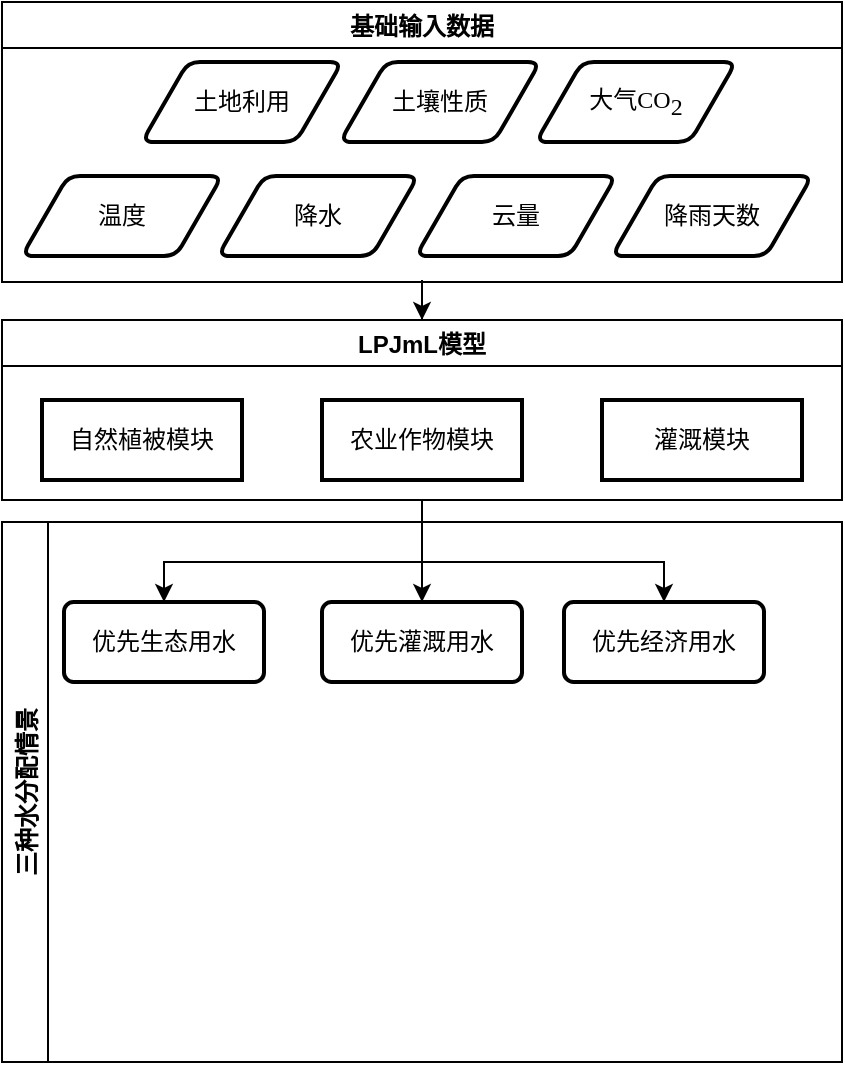<mxfile version="14.9.0" type="github">
  <diagram id="KzU6OWMET0ikFXKX8fpt" name="第 1 页">
    <mxGraphModel dx="725" dy="522" grid="1" gridSize="10" guides="1" tooltips="1" connect="1" arrows="1" fold="1" page="1" pageScale="1" pageWidth="827" pageHeight="1169" math="0" shadow="0">
      <root>
        <mxCell id="0" />
        <mxCell id="1" parent="0" />
        <mxCell id="FaUYwd_Z24W162cdU9Y5-39" style="edgeStyle=orthogonalEdgeStyle;rounded=0;orthogonalLoop=1;jettySize=auto;html=1;entryX=0.5;entryY=0;entryDx=0;entryDy=0;" edge="1" parent="1" source="FaUYwd_Z24W162cdU9Y5-18" target="FaUYwd_Z24W162cdU9Y5-26">
          <mxGeometry relative="1" as="geometry" />
        </mxCell>
        <mxCell id="FaUYwd_Z24W162cdU9Y5-18" value="基础输入数据" style="swimlane;" vertex="1" parent="1">
          <mxGeometry x="40" y="20" width="420" height="140" as="geometry" />
        </mxCell>
        <mxCell id="FaUYwd_Z24W162cdU9Y5-19" value="温度" style="shape=parallelogram;html=1;strokeWidth=2;perimeter=parallelogramPerimeter;whiteSpace=wrap;rounded=1;arcSize=12;size=0.23;" vertex="1" parent="FaUYwd_Z24W162cdU9Y5-18">
          <mxGeometry x="10" y="87" width="100" height="40" as="geometry" />
        </mxCell>
        <mxCell id="FaUYwd_Z24W162cdU9Y5-20" value="降水" style="shape=parallelogram;html=1;strokeWidth=2;perimeter=parallelogramPerimeter;whiteSpace=wrap;rounded=1;arcSize=12;size=0.23;" vertex="1" parent="FaUYwd_Z24W162cdU9Y5-18">
          <mxGeometry x="108" y="87" width="100" height="40" as="geometry" />
        </mxCell>
        <mxCell id="FaUYwd_Z24W162cdU9Y5-21" value="云量" style="shape=parallelogram;html=1;strokeWidth=2;perimeter=parallelogramPerimeter;whiteSpace=wrap;rounded=1;arcSize=12;size=0.23;" vertex="1" parent="FaUYwd_Z24W162cdU9Y5-18">
          <mxGeometry x="207" y="87" width="100" height="40" as="geometry" />
        </mxCell>
        <mxCell id="FaUYwd_Z24W162cdU9Y5-22" value="降雨天数" style="shape=parallelogram;html=1;strokeWidth=2;perimeter=parallelogramPerimeter;whiteSpace=wrap;rounded=1;arcSize=12;size=0.23;" vertex="1" parent="FaUYwd_Z24W162cdU9Y5-18">
          <mxGeometry x="305" y="87" width="100" height="40" as="geometry" />
        </mxCell>
        <mxCell id="FaUYwd_Z24W162cdU9Y5-23" value="土地利用" style="shape=parallelogram;html=1;strokeWidth=2;perimeter=parallelogramPerimeter;whiteSpace=wrap;rounded=1;arcSize=12;size=0.23;" vertex="1" parent="FaUYwd_Z24W162cdU9Y5-18">
          <mxGeometry x="70" y="30" width="100" height="40" as="geometry" />
        </mxCell>
        <mxCell id="FaUYwd_Z24W162cdU9Y5-24" value="土壤性质" style="shape=parallelogram;html=1;strokeWidth=2;perimeter=parallelogramPerimeter;whiteSpace=wrap;rounded=1;arcSize=12;size=0.23;" vertex="1" parent="FaUYwd_Z24W162cdU9Y5-18">
          <mxGeometry x="169" y="30" width="100" height="40" as="geometry" />
        </mxCell>
        <mxCell id="FaUYwd_Z24W162cdU9Y5-25" value="&lt;p style=&quot;margin-top: 0pt ; margin-bottom: 0pt ; margin-left: 0in ; text-align: left ; direction: ltr ; unicode-bidi: embed ; word-break: normal&quot;&gt;&lt;span&gt;大气&lt;/span&gt;&lt;span style=&quot;font-family: &amp;#34;calibri&amp;#34;&quot;&gt;CO&lt;/span&gt;&lt;span style=&quot;font-family: &amp;#34;calibri&amp;#34; ; vertical-align: sub&quot;&gt;2&lt;/span&gt;&lt;/p&gt;" style="shape=parallelogram;html=1;strokeWidth=2;perimeter=parallelogramPerimeter;whiteSpace=wrap;rounded=1;arcSize=12;size=0.23;" vertex="1" parent="FaUYwd_Z24W162cdU9Y5-18">
          <mxGeometry x="267" y="30" width="100" height="40" as="geometry" />
        </mxCell>
        <mxCell id="FaUYwd_Z24W162cdU9Y5-40" style="edgeStyle=orthogonalEdgeStyle;rounded=0;orthogonalLoop=1;jettySize=auto;html=1;exitX=0.5;exitY=1;exitDx=0;exitDy=0;entryX=0.5;entryY=0;entryDx=0;entryDy=0;" edge="1" parent="1" source="FaUYwd_Z24W162cdU9Y5-26" target="FaUYwd_Z24W162cdU9Y5-15">
          <mxGeometry relative="1" as="geometry">
            <Array as="points">
              <mxPoint x="250" y="300" />
              <mxPoint x="121" y="300" />
            </Array>
          </mxGeometry>
        </mxCell>
        <mxCell id="FaUYwd_Z24W162cdU9Y5-26" value="LPJmL模型" style="swimlane;" vertex="1" parent="1">
          <mxGeometry x="40" y="179" width="420" height="90" as="geometry" />
        </mxCell>
        <mxCell id="FaUYwd_Z24W162cdU9Y5-34" value="自然植被模块" style="rounded=0;whiteSpace=wrap;html=1;strokeWidth=2;arcSize=12;" vertex="1" parent="FaUYwd_Z24W162cdU9Y5-26">
          <mxGeometry x="20" y="40" width="100" height="40" as="geometry" />
        </mxCell>
        <mxCell id="FaUYwd_Z24W162cdU9Y5-35" value="农业作物模块" style="rounded=0;whiteSpace=wrap;html=1;strokeWidth=2;arcSize=12;" vertex="1" parent="FaUYwd_Z24W162cdU9Y5-26">
          <mxGeometry x="160" y="40" width="100" height="40" as="geometry" />
        </mxCell>
        <mxCell id="FaUYwd_Z24W162cdU9Y5-36" value="灌溉模块" style="rounded=0;whiteSpace=wrap;html=1;strokeWidth=2;arcSize=12;" vertex="1" parent="FaUYwd_Z24W162cdU9Y5-26">
          <mxGeometry x="300" y="40" width="100" height="40" as="geometry" />
        </mxCell>
        <mxCell id="FaUYwd_Z24W162cdU9Y5-28" value="三种水分配情景" style="swimlane;horizontal=0;" vertex="1" parent="1">
          <mxGeometry x="40" y="280" width="420" height="270" as="geometry" />
        </mxCell>
        <mxCell id="FaUYwd_Z24W162cdU9Y5-15" value="优先生态用水" style="rounded=1;whiteSpace=wrap;html=1;strokeWidth=2;arcSize=12;" vertex="1" parent="FaUYwd_Z24W162cdU9Y5-28">
          <mxGeometry x="31" y="40" width="100" height="40" as="geometry" />
        </mxCell>
        <mxCell id="FaUYwd_Z24W162cdU9Y5-16" value="优先灌溉用水" style="rounded=1;whiteSpace=wrap;html=1;strokeWidth=2;arcSize=12;" vertex="1" parent="FaUYwd_Z24W162cdU9Y5-28">
          <mxGeometry x="160" y="40" width="100" height="40" as="geometry" />
        </mxCell>
        <mxCell id="FaUYwd_Z24W162cdU9Y5-17" value="优先经济用水" style="rounded=1;whiteSpace=wrap;html=1;strokeWidth=2;arcSize=12;" vertex="1" parent="FaUYwd_Z24W162cdU9Y5-28">
          <mxGeometry x="281" y="40" width="100" height="40" as="geometry" />
        </mxCell>
        <mxCell id="FaUYwd_Z24W162cdU9Y5-41" style="edgeStyle=orthogonalEdgeStyle;rounded=0;orthogonalLoop=1;jettySize=auto;html=1;exitX=0.5;exitY=1;exitDx=0;exitDy=0;entryX=0.5;entryY=0;entryDx=0;entryDy=0;" edge="1" parent="1" source="FaUYwd_Z24W162cdU9Y5-26" target="FaUYwd_Z24W162cdU9Y5-16">
          <mxGeometry relative="1" as="geometry">
            <mxPoint x="260" y="279" as="sourcePoint" />
            <mxPoint x="140" y="330" as="targetPoint" />
          </mxGeometry>
        </mxCell>
        <mxCell id="FaUYwd_Z24W162cdU9Y5-42" style="edgeStyle=orthogonalEdgeStyle;rounded=0;orthogonalLoop=1;jettySize=auto;html=1;entryX=0.5;entryY=0;entryDx=0;entryDy=0;" edge="1" parent="1" target="FaUYwd_Z24W162cdU9Y5-17">
          <mxGeometry relative="1" as="geometry">
            <mxPoint x="250" y="270" as="sourcePoint" />
            <mxPoint x="269" y="330" as="targetPoint" />
            <Array as="points">
              <mxPoint x="250" y="300" />
              <mxPoint x="371" y="300" />
            </Array>
          </mxGeometry>
        </mxCell>
      </root>
    </mxGraphModel>
  </diagram>
</mxfile>
